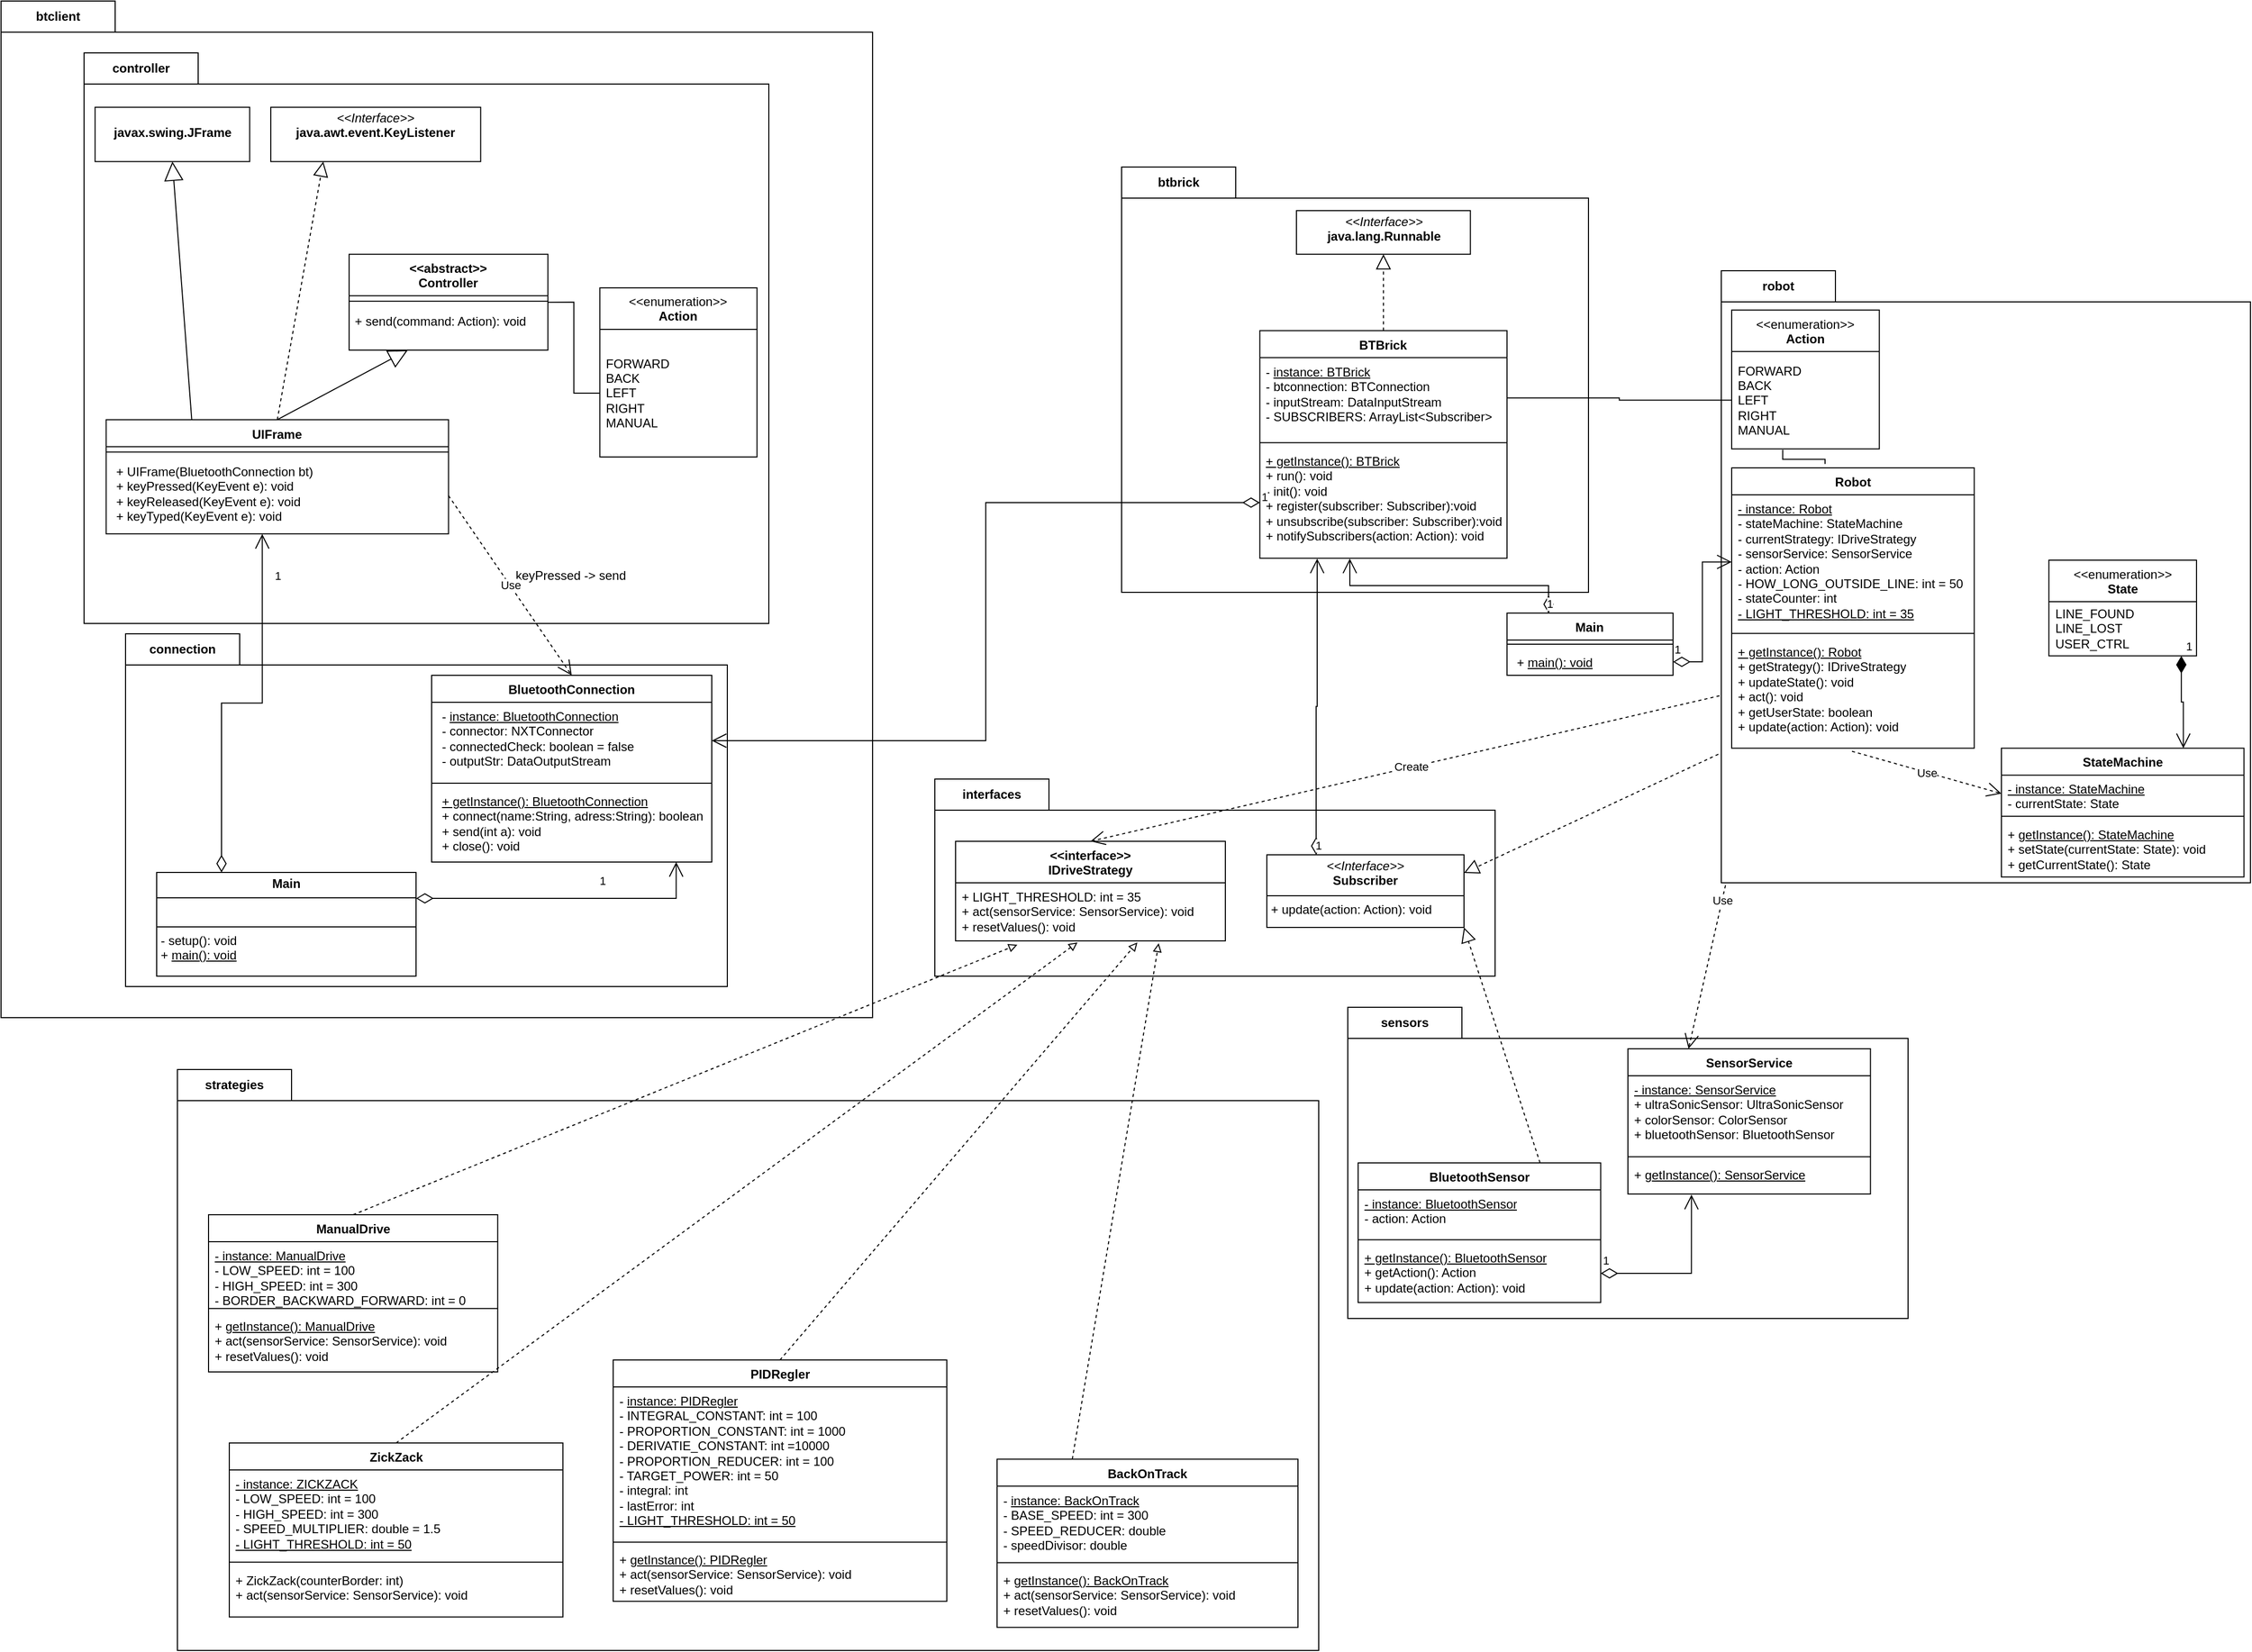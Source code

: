 <mxfile version="24.4.8" type="device">
  <diagram name="Seite-1" id="zfNhT6PyWQpC1gRaRfNo">
    <mxGraphModel dx="7285" dy="8249" grid="1" gridSize="10" guides="1" tooltips="1" connect="1" arrows="1" fold="1" page="1" pageScale="1" pageWidth="2339" pageHeight="3300" math="0" shadow="0">
      <root>
        <mxCell id="0" />
        <mxCell id="1" parent="0" />
        <mxCell id="v4hXew4vU8FmszikPvTH-25" value="btbrick" style="shape=folder;fontStyle=1;tabWidth=110;tabHeight=30;tabPosition=left;html=1;boundedLbl=1;labelInHeader=1;container=1;collapsible=0;whiteSpace=wrap;" parent="1" vertex="1">
          <mxGeometry x="-3528" y="-6390" width="450" height="410" as="geometry" />
        </mxCell>
        <mxCell id="v4hXew4vU8FmszikPvTH-26" value="" style="html=1;strokeColor=none;resizeWidth=1;resizeHeight=1;fillColor=none;part=1;connectable=0;allowArrows=0;deletable=0;whiteSpace=wrap;" parent="v4hXew4vU8FmszikPvTH-25" vertex="1">
          <mxGeometry width="450" height="287" relative="1" as="geometry">
            <mxPoint y="30" as="offset" />
          </mxGeometry>
        </mxCell>
        <mxCell id="h_EhIec51e4aAT2pveXO-1" value="BTBrick" style="swimlane;fontStyle=1;align=center;verticalAlign=top;childLayout=stackLayout;horizontal=1;startSize=26;horizontalStack=0;resizeParent=1;resizeParentMax=0;resizeLast=0;collapsible=1;marginBottom=0;whiteSpace=wrap;html=1;" parent="v4hXew4vU8FmszikPvTH-25" vertex="1">
          <mxGeometry x="133.235" y="157.692" width="238.235" height="219.436" as="geometry" />
        </mxCell>
        <mxCell id="h_EhIec51e4aAT2pveXO-2" value="&lt;div&gt;-&amp;nbsp;&lt;u&gt;instance: BTBrick&lt;/u&gt;&lt;br&gt;&lt;/div&gt;- btconnection: BTConnection&lt;div&gt;- inputStream: DataInputStream&lt;/div&gt;&lt;div&gt;- SUBSCRIBERS: ArrayList&amp;lt;Subscriber&amp;gt;&lt;/div&gt;" style="text;strokeColor=none;fillColor=none;align=left;verticalAlign=top;spacingLeft=4;spacingRight=4;overflow=hidden;rotatable=0;points=[[0,0.5],[1,0.5]];portConstraint=eastwest;whiteSpace=wrap;html=1;" parent="h_EhIec51e4aAT2pveXO-1" vertex="1">
          <mxGeometry y="26" width="238.235" height="77.795" as="geometry" />
        </mxCell>
        <mxCell id="h_EhIec51e4aAT2pveXO-3" value="" style="line;strokeWidth=1;fillColor=none;align=left;verticalAlign=middle;spacingTop=-1;spacingLeft=3;spacingRight=3;rotatable=0;labelPosition=right;points=[];portConstraint=eastwest;strokeColor=inherit;" parent="h_EhIec51e4aAT2pveXO-1" vertex="1">
          <mxGeometry y="103.795" width="238.235" height="8.41" as="geometry" />
        </mxCell>
        <mxCell id="h_EhIec51e4aAT2pveXO-4" value="&lt;u&gt;+ getInstance(): BTBrick&lt;/u&gt;&lt;div&gt;+ run(): void&lt;/div&gt;&lt;div&gt;- init(): void&lt;/div&gt;&lt;div&gt;&lt;div&gt;+ register(subscriber: Subscriber):void&lt;/div&gt;&lt;div&gt;+ unsubscribe(subscriber: Subscriber):void&lt;br&gt;&lt;/div&gt;&lt;div&gt;+ notifySubscribers(action: Action): void&lt;/div&gt;&lt;/div&gt;" style="text;strokeColor=none;fillColor=none;align=left;verticalAlign=top;spacingLeft=4;spacingRight=4;overflow=hidden;rotatable=0;points=[[0,0.5],[1,0.5]];portConstraint=eastwest;whiteSpace=wrap;html=1;" parent="h_EhIec51e4aAT2pveXO-1" vertex="1">
          <mxGeometry y="112.205" width="238.235" height="107.231" as="geometry" />
        </mxCell>
        <mxCell id="yH7RY_whznOaeZ3vlnJT-82" value="&lt;p style=&quot;margin:0px;margin-top:4px;text-align:center;&quot;&gt;&lt;i&gt;&amp;lt;&amp;lt;Interface&amp;gt;&amp;gt;&lt;/i&gt;&lt;br&gt;&lt;b&gt;java.lang.Runnable&lt;/b&gt;&lt;/p&gt;" style="verticalAlign=top;align=left;overflow=fill;html=1;whiteSpace=wrap;" parent="v4hXew4vU8FmszikPvTH-25" vertex="1">
          <mxGeometry x="168.529" y="42.051" width="167.647" height="42.051" as="geometry" />
        </mxCell>
        <mxCell id="yH7RY_whznOaeZ3vlnJT-83" value="" style="endArrow=block;dashed=1;endFill=0;endSize=12;html=1;rounded=0;exitX=0.5;exitY=0;exitDx=0;exitDy=0;entryX=0.5;entryY=1;entryDx=0;entryDy=0;" parent="v4hXew4vU8FmszikPvTH-25" source="h_EhIec51e4aAT2pveXO-1" target="yH7RY_whznOaeZ3vlnJT-82" edge="1">
          <mxGeometry width="160" relative="1" as="geometry">
            <mxPoint x="-247.059" y="522.487" as="sourcePoint" />
            <mxPoint x="-216.176" y="402.641" as="targetPoint" />
          </mxGeometry>
        </mxCell>
        <mxCell id="v4hXew4vU8FmszikPvTH-33" value="strategies" style="shape=folder;fontStyle=1;tabWidth=110;tabHeight=30;tabPosition=left;html=1;boundedLbl=1;labelInHeader=1;container=1;collapsible=0;whiteSpace=wrap;" parent="1" vertex="1">
          <mxGeometry x="-4438" y="-5520" width="1100" height="560" as="geometry" />
        </mxCell>
        <mxCell id="v4hXew4vU8FmszikPvTH-34" value="" style="html=1;strokeColor=none;resizeWidth=1;resizeHeight=1;fillColor=none;part=1;connectable=0;allowArrows=0;deletable=0;whiteSpace=wrap;" parent="v4hXew4vU8FmszikPvTH-33" vertex="1">
          <mxGeometry width="1100.0" height="392.0" relative="1" as="geometry">
            <mxPoint y="30" as="offset" />
          </mxGeometry>
        </mxCell>
        <mxCell id="yH7RY_whznOaeZ3vlnJT-71" value="BackOnTrack" style="swimlane;fontStyle=1;align=center;verticalAlign=top;childLayout=stackLayout;horizontal=1;startSize=26;horizontalStack=0;resizeParent=1;resizeParentMax=0;resizeLast=0;collapsible=1;marginBottom=0;whiteSpace=wrap;html=1;" parent="v4hXew4vU8FmszikPvTH-33" vertex="1">
          <mxGeometry x="790" y="375.6" width="290" height="162.207" as="geometry" />
        </mxCell>
        <mxCell id="yH7RY_whznOaeZ3vlnJT-72" value="&lt;div&gt;- &lt;u&gt;instance: BackOnTrack&lt;/u&gt;&lt;/div&gt;&lt;div&gt;- BASE_SPEED: int = 300&lt;/div&gt;&lt;div&gt;- SPEED_REDUCER: double&lt;/div&gt;&lt;div&gt;- speedDivisor: double&lt;/div&gt;" style="text;strokeColor=none;fillColor=none;align=left;verticalAlign=top;spacingLeft=4;spacingRight=4;overflow=hidden;rotatable=0;points=[[0,0.5],[1,0.5]];portConstraint=eastwest;whiteSpace=wrap;html=1;" parent="yH7RY_whznOaeZ3vlnJT-71" vertex="1">
          <mxGeometry y="26" width="290" height="69.995" as="geometry" />
        </mxCell>
        <mxCell id="yH7RY_whznOaeZ3vlnJT-73" value="" style="line;strokeWidth=1;fillColor=none;align=left;verticalAlign=middle;spacingTop=-1;spacingLeft=3;spacingRight=3;rotatable=0;labelPosition=right;points=[];portConstraint=eastwest;strokeColor=inherit;" parent="yH7RY_whznOaeZ3vlnJT-71" vertex="1">
          <mxGeometry y="95.995" width="290" height="7.567" as="geometry" />
        </mxCell>
        <mxCell id="yH7RY_whznOaeZ3vlnJT-74" value="&lt;div&gt;+&amp;nbsp;&lt;u&gt;getInstance(): BackOnTrack&lt;/u&gt;&lt;br&gt;&lt;/div&gt;+ act(sensorService: SensorService): void&lt;div&gt;+ resetValues(): void&lt;/div&gt;" style="text;strokeColor=none;fillColor=none;align=left;verticalAlign=top;spacingLeft=4;spacingRight=4;overflow=hidden;rotatable=0;points=[[0,0.5],[1,0.5]];portConstraint=eastwest;whiteSpace=wrap;html=1;" parent="yH7RY_whznOaeZ3vlnJT-71" vertex="1">
          <mxGeometry y="103.562" width="290" height="58.645" as="geometry" />
        </mxCell>
        <mxCell id="yH7RY_whznOaeZ3vlnJT-13" value="PIDRegler" style="swimlane;fontStyle=1;align=center;verticalAlign=top;childLayout=stackLayout;horizontal=1;startSize=26;horizontalStack=0;resizeParent=1;resizeParentMax=0;resizeLast=0;collapsible=1;marginBottom=0;whiteSpace=wrap;html=1;" parent="v4hXew4vU8FmszikPvTH-33" vertex="1">
          <mxGeometry x="419.997" y="279.996" width="321.556" height="232.572" as="geometry" />
        </mxCell>
        <mxCell id="yH7RY_whznOaeZ3vlnJT-14" value="- &lt;u&gt;instance: PIDRegler&lt;/u&gt;&lt;div&gt;- INTEGRAL_CONSTANT: int = 100&lt;/div&gt;&lt;div&gt;- PROPORTION_CONSTANT: int = 1000&lt;/div&gt;&lt;div&gt;- DERIVATIE_CONSTANT: int =10000&lt;/div&gt;&lt;div&gt;- PROPORTION_REDUCER: int = 100&lt;/div&gt;&lt;div&gt;- TARGET_POWER: int = 50&lt;/div&gt;&lt;div&gt;- integral: int&lt;/div&gt;&lt;div&gt;- lastError: int&lt;/div&gt;&lt;div&gt;&lt;u&gt;- LIGHT_THRESHOLD: int = 50&lt;/u&gt;&lt;/div&gt;" style="text;strokeColor=none;fillColor=none;align=left;verticalAlign=top;spacingLeft=4;spacingRight=4;overflow=hidden;rotatable=0;points=[[0,0.5],[1,0.5]];portConstraint=eastwest;whiteSpace=wrap;html=1;" parent="yH7RY_whznOaeZ3vlnJT-13" vertex="1">
          <mxGeometry y="26" width="321.556" height="145.814" as="geometry" />
        </mxCell>
        <mxCell id="yH7RY_whznOaeZ3vlnJT-15" value="" style="line;strokeWidth=1;fillColor=none;align=left;verticalAlign=middle;spacingTop=-1;spacingLeft=3;spacingRight=3;rotatable=0;labelPosition=right;points=[];portConstraint=eastwest;strokeColor=inherit;" parent="yH7RY_whznOaeZ3vlnJT-13" vertex="1">
          <mxGeometry y="171.814" width="321.556" height="7.567" as="geometry" />
        </mxCell>
        <mxCell id="yH7RY_whznOaeZ3vlnJT-16" value="&lt;div&gt;+ &lt;u&gt;getInstance(): PIDRegler&lt;/u&gt;&lt;/div&gt;&lt;div&gt;+ act(sensorService: SensorService): void&lt;/div&gt;&lt;div&gt;+ resetValues(): void&lt;/div&gt;" style="text;strokeColor=none;fillColor=none;align=left;verticalAlign=top;spacingLeft=4;spacingRight=4;overflow=hidden;rotatable=0;points=[[0,0.5],[1,0.5]];portConstraint=eastwest;whiteSpace=wrap;html=1;" parent="yH7RY_whznOaeZ3vlnJT-13" vertex="1">
          <mxGeometry y="179.381" width="321.556" height="53.192" as="geometry" />
        </mxCell>
        <mxCell id="yH7RY_whznOaeZ3vlnJT-24" value="ZickZack" style="swimlane;fontStyle=1;align=center;verticalAlign=top;childLayout=stackLayout;horizontal=1;startSize=26;horizontalStack=0;resizeParent=1;resizeParentMax=0;resizeLast=0;collapsible=1;marginBottom=0;whiteSpace=wrap;html=1;" parent="v4hXew4vU8FmszikPvTH-33" vertex="1">
          <mxGeometry x="50.001" y="359.996" width="321.556" height="167.811" as="geometry" />
        </mxCell>
        <mxCell id="yH7RY_whznOaeZ3vlnJT-25" value="&lt;div&gt;&lt;u&gt;- instance: ZICKZACK&lt;/u&gt;&lt;/div&gt;&lt;div&gt;- LOW_SPEED: int = 100&lt;/div&gt;&lt;div&gt;- HIGH_SPEED: int = 300&lt;/div&gt;&lt;div&gt;- SPEED_MULTIPLIER: double = 1.5&lt;/div&gt;&lt;div&gt;&lt;u&gt;- LIGHT_THRESHOLD: int = 50&lt;/u&gt;&lt;/div&gt;" style="text;strokeColor=none;fillColor=none;align=left;verticalAlign=top;spacingLeft=4;spacingRight=4;overflow=hidden;rotatable=0;points=[[0,0.5],[1,0.5]];portConstraint=eastwest;whiteSpace=wrap;html=1;" parent="yH7RY_whznOaeZ3vlnJT-24" vertex="1">
          <mxGeometry y="26" width="321.556" height="85.058" as="geometry" />
        </mxCell>
        <mxCell id="yH7RY_whznOaeZ3vlnJT-26" value="" style="line;strokeWidth=1;fillColor=none;align=left;verticalAlign=middle;spacingTop=-1;spacingLeft=3;spacingRight=3;rotatable=0;labelPosition=right;points=[];portConstraint=eastwest;strokeColor=inherit;" parent="yH7RY_whznOaeZ3vlnJT-24" vertex="1">
          <mxGeometry y="111.058" width="321.556" height="7.567" as="geometry" />
        </mxCell>
        <mxCell id="yH7RY_whznOaeZ3vlnJT-27" value="+ ZickZack(counterBorder: int)&lt;div&gt;+ act(sensorService: SensorService): void&lt;/div&gt;" style="text;strokeColor=none;fillColor=none;align=left;verticalAlign=top;spacingLeft=4;spacingRight=4;overflow=hidden;rotatable=0;points=[[0,0.5],[1,0.5]];portConstraint=eastwest;whiteSpace=wrap;html=1;" parent="yH7RY_whznOaeZ3vlnJT-24" vertex="1">
          <mxGeometry y="118.625" width="321.556" height="49.186" as="geometry" />
        </mxCell>
        <mxCell id="v4hXew4vU8FmszikPvTH-2" value="ManualDrive" style="swimlane;fontStyle=1;align=center;verticalAlign=top;childLayout=stackLayout;horizontal=1;startSize=26;horizontalStack=0;resizeParent=1;resizeParentMax=0;resizeLast=0;collapsible=1;marginBottom=0;whiteSpace=wrap;html=1;" parent="v4hXew4vU8FmszikPvTH-33" vertex="1">
          <mxGeometry x="30.001" y="139.998" width="278.688" height="151.558" as="geometry" />
        </mxCell>
        <mxCell id="v4hXew4vU8FmszikPvTH-3" value="&lt;div&gt;&lt;u&gt;- instance: ManualDrive&lt;/u&gt;&lt;/div&gt;- LOW_SPEED: int = 100&lt;div&gt;- HIGH_SPEED: int = 300&lt;/div&gt;&lt;div&gt;- BORDER_BACKWARD_FORWARD: int = 0&lt;/div&gt;&lt;div&gt;&lt;br&gt;&lt;/div&gt;" style="text;strokeColor=none;fillColor=none;align=left;verticalAlign=top;spacingLeft=4;spacingRight=4;overflow=hidden;rotatable=0;points=[[0,0.5],[1,0.5]];portConstraint=eastwest;whiteSpace=wrap;html=1;" parent="v4hXew4vU8FmszikPvTH-2" vertex="1">
          <mxGeometry y="26" width="278.688" height="60.536" as="geometry" />
        </mxCell>
        <mxCell id="v4hXew4vU8FmszikPvTH-4" value="" style="line;strokeWidth=1;fillColor=none;align=left;verticalAlign=middle;spacingTop=-1;spacingLeft=3;spacingRight=3;rotatable=0;labelPosition=right;points=[];portConstraint=eastwest;strokeColor=inherit;" parent="v4hXew4vU8FmszikPvTH-2" vertex="1">
          <mxGeometry y="86.536" width="278.688" height="7.567" as="geometry" />
        </mxCell>
        <mxCell id="v4hXew4vU8FmszikPvTH-5" value="&lt;div&gt;+&amp;nbsp;&lt;u&gt;getInstance(): ManualDrive&lt;/u&gt;&lt;br&gt;&lt;/div&gt;+ act(sensorService: SensorService): void&lt;div&gt;+ resetValues(): void&lt;/div&gt;" style="text;strokeColor=none;fillColor=none;align=left;verticalAlign=top;spacingLeft=4;spacingRight=4;overflow=hidden;rotatable=0;points=[[0,0.5],[1,0.5]];portConstraint=eastwest;whiteSpace=wrap;html=1;" parent="v4hXew4vU8FmszikPvTH-2" vertex="1">
          <mxGeometry y="94.104" width="278.688" height="57.455" as="geometry" />
        </mxCell>
        <mxCell id="HtJSYdVVicApo1lyUASZ-1" value="Main" style="swimlane;fontStyle=1;align=center;verticalAlign=top;childLayout=stackLayout;horizontal=1;startSize=26;horizontalStack=0;resizeParent=1;resizeParentMax=0;resizeLast=0;collapsible=1;marginBottom=0;whiteSpace=wrap;html=1;" parent="1" vertex="1">
          <mxGeometry x="-3156.53" y="-5960" width="160" height="60" as="geometry" />
        </mxCell>
        <mxCell id="HtJSYdVVicApo1lyUASZ-2" value="" style="line;strokeWidth=1;fillColor=none;align=left;verticalAlign=middle;spacingTop=-1;spacingLeft=3;spacingRight=3;rotatable=0;labelPosition=right;points=[];portConstraint=eastwest;strokeColor=inherit;" parent="HtJSYdVVicApo1lyUASZ-1" vertex="1">
          <mxGeometry y="26" width="160" height="8" as="geometry" />
        </mxCell>
        <mxCell id="HtJSYdVVicApo1lyUASZ-3" value="&lt;p style=&quot;margin: 0px 0px 0px 4px;&quot;&gt;&lt;span style=&quot;background-color: initial;&quot;&gt;+&amp;nbsp;&lt;/span&gt;&lt;u style=&quot;background-color: initial;&quot;&gt;main(): void&lt;/u&gt;&lt;br&gt;&lt;/p&gt;" style="text;strokeColor=none;fillColor=none;align=left;verticalAlign=top;spacingLeft=4;spacingRight=4;overflow=hidden;rotatable=0;points=[[0,0.5],[1,0.5]];portConstraint=eastwest;whiteSpace=wrap;html=1;" parent="HtJSYdVVicApo1lyUASZ-1" vertex="1">
          <mxGeometry y="34" width="160" height="26" as="geometry" />
        </mxCell>
        <mxCell id="HtJSYdVVicApo1lyUASZ-5" value="1" style="endArrow=open;html=1;endSize=12;startArrow=diamondThin;startSize=14;startFill=0;edgeStyle=orthogonalEdgeStyle;align=left;verticalAlign=bottom;rounded=0;exitX=0.25;exitY=0;exitDx=0;exitDy=0;entryX=0.364;entryY=1.003;entryDx=0;entryDy=0;entryPerimeter=0;" parent="1" source="HtJSYdVVicApo1lyUASZ-1" target="h_EhIec51e4aAT2pveXO-4" edge="1">
          <mxGeometry x="-1" y="3" relative="1" as="geometry">
            <mxPoint x="-3408" y="-5810" as="sourcePoint" />
            <mxPoint x="-3248" y="-5810" as="targetPoint" />
          </mxGeometry>
        </mxCell>
        <mxCell id="rf0np78Q1EKLzLGCfSwe-4" value="sensors" style="shape=folder;fontStyle=1;tabWidth=110;tabHeight=30;tabPosition=left;html=1;boundedLbl=1;labelInHeader=1;container=1;collapsible=0;whiteSpace=wrap;" parent="1" vertex="1">
          <mxGeometry x="-3310" y="-5580" width="540" height="300" as="geometry" />
        </mxCell>
        <mxCell id="rf0np78Q1EKLzLGCfSwe-5" value="" style="html=1;strokeColor=none;resizeWidth=1;resizeHeight=1;fillColor=none;part=1;connectable=0;allowArrows=0;deletable=0;whiteSpace=wrap;" parent="rf0np78Q1EKLzLGCfSwe-4" vertex="1">
          <mxGeometry width="540" height="208.376" relative="1" as="geometry">
            <mxPoint y="30" as="offset" />
          </mxGeometry>
        </mxCell>
        <mxCell id="rf0np78Q1EKLzLGCfSwe-6" value="BluetoothSensor" style="swimlane;fontStyle=1;align=center;verticalAlign=top;childLayout=stackLayout;horizontal=1;startSize=26;horizontalStack=0;resizeParent=1;resizeParentMax=0;resizeLast=0;collapsible=1;marginBottom=0;whiteSpace=wrap;html=1;" parent="rf0np78Q1EKLzLGCfSwe-4" vertex="1">
          <mxGeometry x="9.997" y="149.998" width="233.77" height="134.571" as="geometry" />
        </mxCell>
        <mxCell id="rf0np78Q1EKLzLGCfSwe-7" value="&lt;div&gt;&lt;u&gt;- instance: BluetoothSensor&lt;/u&gt;&lt;/div&gt;- action: Action" style="text;strokeColor=none;fillColor=none;align=left;verticalAlign=top;spacingLeft=4;spacingRight=4;overflow=hidden;rotatable=0;points=[[0,0.5],[1,0.5]];portConstraint=eastwest;whiteSpace=wrap;html=1;" parent="rf0np78Q1EKLzLGCfSwe-6" vertex="1">
          <mxGeometry y="26" width="233.77" height="44" as="geometry" />
        </mxCell>
        <mxCell id="rf0np78Q1EKLzLGCfSwe-8" value="" style="line;strokeWidth=1;fillColor=none;align=left;verticalAlign=middle;spacingTop=-1;spacingLeft=3;spacingRight=3;rotatable=0;labelPosition=right;points=[];portConstraint=eastwest;strokeColor=inherit;" parent="rf0np78Q1EKLzLGCfSwe-6" vertex="1">
          <mxGeometry y="70" width="233.77" height="8.351" as="geometry" />
        </mxCell>
        <mxCell id="rf0np78Q1EKLzLGCfSwe-9" value="&lt;div&gt;&lt;u&gt;+ getInstance(): BluetoothSensor&lt;/u&gt;&lt;/div&gt;&lt;div&gt;+ getAction(): Action&lt;/div&gt;&lt;div&gt;+ update(action: Action): void&lt;/div&gt;" style="text;strokeColor=none;fillColor=none;align=left;verticalAlign=top;spacingLeft=4;spacingRight=4;overflow=hidden;rotatable=0;points=[[0,0.5],[1,0.5]];portConstraint=eastwest;whiteSpace=wrap;html=1;" parent="rf0np78Q1EKLzLGCfSwe-6" vertex="1">
          <mxGeometry y="78.351" width="233.77" height="56.22" as="geometry" />
        </mxCell>
        <mxCell id="rf0np78Q1EKLzLGCfSwe-10" value="SensorService" style="swimlane;fontStyle=1;align=center;verticalAlign=top;childLayout=stackLayout;horizontal=1;startSize=26;horizontalStack=0;resizeParent=1;resizeParentMax=0;resizeLast=0;collapsible=1;marginBottom=0;whiteSpace=wrap;html=1;" parent="rf0np78Q1EKLzLGCfSwe-4" vertex="1">
          <mxGeometry x="269.997" y="40.002" width="233.77" height="140.001" as="geometry" />
        </mxCell>
        <mxCell id="rf0np78Q1EKLzLGCfSwe-11" value="&lt;div&gt;&lt;u&gt;- instance: SensorService&lt;/u&gt;&lt;/div&gt;&lt;div&gt;+ ultraSonicSensor: UltraSonicSensor&lt;/div&gt;&lt;div&gt;+ colorSensor: ColorSensor&lt;/div&gt;&lt;div&gt;+ bluetoothSensor: BluetoothSensor&lt;/div&gt;&lt;div&gt;&lt;u&gt;&lt;br&gt;&lt;/u&gt;&lt;/div&gt;" style="text;strokeColor=none;fillColor=none;align=left;verticalAlign=top;spacingLeft=4;spacingRight=4;overflow=hidden;rotatable=0;points=[[0,0.5],[1,0.5]];portConstraint=eastwest;whiteSpace=wrap;html=1;" parent="rf0np78Q1EKLzLGCfSwe-10" vertex="1">
          <mxGeometry y="26" width="233.77" height="74" as="geometry" />
        </mxCell>
        <mxCell id="rf0np78Q1EKLzLGCfSwe-12" value="" style="line;strokeWidth=1;fillColor=none;align=left;verticalAlign=middle;spacingTop=-1;spacingLeft=3;spacingRight=3;rotatable=0;labelPosition=right;points=[];portConstraint=eastwest;strokeColor=inherit;" parent="rf0np78Q1EKLzLGCfSwe-10" vertex="1">
          <mxGeometry y="100" width="233.77" height="8.351" as="geometry" />
        </mxCell>
        <mxCell id="rf0np78Q1EKLzLGCfSwe-13" value="&lt;div&gt;&lt;span style=&quot;background-color: initial;&quot;&gt;+&lt;/span&gt;&lt;span style=&quot;background-color: initial;&quot;&gt;&amp;nbsp;&lt;/span&gt;&lt;u style=&quot;background-color: initial;&quot;&gt;getInstance(): SensorService&lt;/u&gt;&lt;/div&gt;" style="text;strokeColor=none;fillColor=none;align=left;verticalAlign=top;spacingLeft=4;spacingRight=4;overflow=hidden;rotatable=0;points=[[0,0.5],[1,0.5]];portConstraint=eastwest;whiteSpace=wrap;html=1;" parent="rf0np78Q1EKLzLGCfSwe-10" vertex="1">
          <mxGeometry y="108.351" width="233.77" height="31.65" as="geometry" />
        </mxCell>
        <mxCell id="QOGWzWbTAe3SXnK8ezz2-151" value="1" style="endArrow=open;html=1;endSize=12;startArrow=diamondThin;startSize=14;startFill=0;edgeStyle=orthogonalEdgeStyle;align=left;verticalAlign=bottom;rounded=0;exitX=1;exitY=0.5;exitDx=0;exitDy=0;entryX=0.262;entryY=1.021;entryDx=0;entryDy=0;entryPerimeter=0;" edge="1" parent="rf0np78Q1EKLzLGCfSwe-4" source="rf0np78Q1EKLzLGCfSwe-9" target="rf0np78Q1EKLzLGCfSwe-13">
          <mxGeometry x="-1" y="3" relative="1" as="geometry">
            <mxPoint x="190" y="-180" as="sourcePoint" />
            <mxPoint x="350" y="-180" as="targetPoint" />
          </mxGeometry>
        </mxCell>
        <mxCell id="QOGWzWbTAe3SXnK8ezz2-68" value="btclient" style="shape=folder;fontStyle=1;tabWidth=110;tabHeight=30;tabPosition=left;html=1;boundedLbl=1;labelInHeader=1;container=1;collapsible=0;whiteSpace=wrap;" vertex="1" parent="1">
          <mxGeometry x="-4608" y="-6550" width="840" height="980" as="geometry" />
        </mxCell>
        <mxCell id="QOGWzWbTAe3SXnK8ezz2-69" value="" style="html=1;strokeColor=none;resizeWidth=1;resizeHeight=1;fillColor=none;part=1;connectable=0;allowArrows=0;deletable=0;whiteSpace=wrap;" vertex="1" parent="QOGWzWbTAe3SXnK8ezz2-68">
          <mxGeometry width="840.0" height="686.0" relative="1" as="geometry">
            <mxPoint y="30" as="offset" />
          </mxGeometry>
        </mxCell>
        <mxCell id="QOGWzWbTAe3SXnK8ezz2-1" value="connection" style="shape=folder;fontStyle=1;tabWidth=110;tabHeight=30;tabPosition=left;html=1;boundedLbl=1;labelInHeader=1;container=1;collapsible=0;whiteSpace=wrap;" vertex="1" parent="QOGWzWbTAe3SXnK8ezz2-68">
          <mxGeometry x="120" y="610" width="580" height="340" as="geometry" />
        </mxCell>
        <mxCell id="QOGWzWbTAe3SXnK8ezz2-2" value="" style="html=1;strokeColor=none;resizeWidth=1;resizeHeight=1;fillColor=none;part=1;connectable=0;allowArrows=0;deletable=0;whiteSpace=wrap;" vertex="1" parent="QOGWzWbTAe3SXnK8ezz2-1">
          <mxGeometry width="580" height="238" relative="1" as="geometry">
            <mxPoint y="30" as="offset" />
          </mxGeometry>
        </mxCell>
        <mxCell id="QOGWzWbTAe3SXnK8ezz2-3" value="BluetoothConnection" style="swimlane;fontStyle=1;align=center;verticalAlign=top;childLayout=stackLayout;horizontal=1;startSize=26;horizontalStack=0;resizeParent=1;resizeParentMax=0;resizeLast=0;collapsible=1;marginBottom=0;whiteSpace=wrap;html=1;" vertex="1" parent="QOGWzWbTAe3SXnK8ezz2-1">
          <mxGeometry x="295" y="40" width="270" height="180" as="geometry" />
        </mxCell>
        <mxCell id="QOGWzWbTAe3SXnK8ezz2-4" value="&lt;p style=&quot;margin: 0px 0px 0px 4px;&quot;&gt;- &lt;u&gt;instance: BluetoothConnection&lt;/u&gt;&lt;/p&gt;&lt;p style=&quot;margin: 0px 0px 0px 4px;&quot;&gt;- connector: NXTConnector&lt;br&gt;- connectedCheck: boolean = false&lt;/p&gt;&lt;p style=&quot;margin: 0px 0px 0px 4px;&quot;&gt;- outputStr: DataOutputStream&lt;/p&gt;" style="text;strokeColor=none;fillColor=none;align=left;verticalAlign=top;spacingLeft=4;spacingRight=4;overflow=hidden;rotatable=0;points=[[0,0.5],[1,0.5]];portConstraint=eastwest;whiteSpace=wrap;html=1;" vertex="1" parent="QOGWzWbTAe3SXnK8ezz2-3">
          <mxGeometry y="26" width="270" height="74" as="geometry" />
        </mxCell>
        <mxCell id="QOGWzWbTAe3SXnK8ezz2-5" value="" style="line;strokeWidth=1;fillColor=none;align=left;verticalAlign=middle;spacingTop=-1;spacingLeft=3;spacingRight=3;rotatable=0;labelPosition=right;points=[];portConstraint=eastwest;strokeColor=inherit;" vertex="1" parent="QOGWzWbTAe3SXnK8ezz2-3">
          <mxGeometry y="100" width="270" height="8" as="geometry" />
        </mxCell>
        <mxCell id="QOGWzWbTAe3SXnK8ezz2-6" value="&lt;p style=&quot;margin: 0px 0px 0px 4px;&quot;&gt;&lt;u&gt;+ getInstance(): BluetoothConnection&lt;/u&gt;&lt;/p&gt;&lt;p style=&quot;margin: 0px 0px 0px 4px;&quot;&gt;+ connect(&lt;span style=&quot;background-color: initial;&quot;&gt;name:String,&amp;nbsp;&lt;/span&gt;&lt;span style=&quot;background-color: initial;&quot;&gt;adress:String&lt;/span&gt;&lt;span style=&quot;background-color: initial;&quot;&gt;): boolean&lt;/span&gt;&lt;/p&gt;&lt;p style=&quot;margin: 0px 0px 0px 4px;&quot;&gt;+ send(int a): void&lt;/p&gt;&lt;p style=&quot;margin: 0px 0px 0px 4px;&quot;&gt;+ close(): void&lt;/p&gt;" style="text;strokeColor=none;fillColor=none;align=left;verticalAlign=top;spacingLeft=4;spacingRight=4;overflow=hidden;rotatable=0;points=[[0,0.5],[1,0.5]];portConstraint=eastwest;whiteSpace=wrap;html=1;" vertex="1" parent="QOGWzWbTAe3SXnK8ezz2-3">
          <mxGeometry y="108" width="270" height="72" as="geometry" />
        </mxCell>
        <mxCell id="QOGWzWbTAe3SXnK8ezz2-7" value="&lt;p style=&quot;margin:0px;margin-top:4px;text-align:center;&quot;&gt;&lt;b&gt;Main&lt;/b&gt;&lt;/p&gt;&lt;hr size=&quot;1&quot; style=&quot;border-style:solid;&quot;&gt;&lt;p style=&quot;margin:0px;margin-left:4px;&quot;&gt;&lt;br&gt;&lt;/p&gt;&lt;hr size=&quot;1&quot; style=&quot;border-style:solid;&quot;&gt;&lt;p style=&quot;margin:0px;margin-left:4px;&quot;&gt;- setup(): void&lt;/p&gt;&lt;p style=&quot;margin:0px;margin-left:4px;&quot;&gt;+&amp;nbsp;&lt;u&gt;main(): void&lt;/u&gt;&lt;/p&gt;" style="verticalAlign=top;align=left;overflow=fill;html=1;whiteSpace=wrap;" vertex="1" parent="QOGWzWbTAe3SXnK8ezz2-1">
          <mxGeometry x="30" y="230" width="250" height="100" as="geometry" />
        </mxCell>
        <mxCell id="QOGWzWbTAe3SXnK8ezz2-8" value="1" style="endArrow=open;html=1;endSize=12;startArrow=diamondThin;startSize=14;startFill=0;edgeStyle=orthogonalEdgeStyle;align=left;verticalAlign=bottom;rounded=0;exitX=1;exitY=0.25;exitDx=0;exitDy=0;entryX=0.873;entryY=1;entryDx=0;entryDy=0;entryPerimeter=0;" edge="1" parent="QOGWzWbTAe3SXnK8ezz2-1" source="QOGWzWbTAe3SXnK8ezz2-7" target="QOGWzWbTAe3SXnK8ezz2-6">
          <mxGeometry x="0.222" y="8" relative="1" as="geometry">
            <mxPoint x="320" y="268" as="sourcePoint" />
            <mxPoint x="395" y="200" as="targetPoint" />
            <mxPoint as="offset" />
          </mxGeometry>
        </mxCell>
        <mxCell id="QOGWzWbTAe3SXnK8ezz2-9" value="controller" style="shape=folder;fontStyle=1;tabWidth=110;tabHeight=30;tabPosition=left;html=1;boundedLbl=1;labelInHeader=1;container=1;collapsible=0;whiteSpace=wrap;" vertex="1" parent="QOGWzWbTAe3SXnK8ezz2-68">
          <mxGeometry x="80" y="50" width="660" height="550" as="geometry" />
        </mxCell>
        <mxCell id="QOGWzWbTAe3SXnK8ezz2-10" value="" style="html=1;strokeColor=none;resizeWidth=1;resizeHeight=1;fillColor=none;part=1;connectable=0;allowArrows=0;deletable=0;whiteSpace=wrap;" vertex="1" parent="QOGWzWbTAe3SXnK8ezz2-9">
          <mxGeometry width="660" height="385" relative="1" as="geometry">
            <mxPoint y="30" as="offset" />
          </mxGeometry>
        </mxCell>
        <mxCell id="QOGWzWbTAe3SXnK8ezz2-11" value="UIFrame" style="swimlane;fontStyle=1;align=center;verticalAlign=top;childLayout=stackLayout;horizontal=1;startSize=26;horizontalStack=0;resizeParent=1;resizeParentMax=0;resizeLast=0;collapsible=1;marginBottom=0;whiteSpace=wrap;html=1;" vertex="1" parent="QOGWzWbTAe3SXnK8ezz2-9">
          <mxGeometry x="21.29" y="353.571" width="330" height="109.996" as="geometry" />
        </mxCell>
        <mxCell id="QOGWzWbTAe3SXnK8ezz2-13" value="" style="line;strokeWidth=1;fillColor=none;align=left;verticalAlign=middle;spacingTop=-1;spacingLeft=3;spacingRight=3;rotatable=0;labelPosition=right;points=[];portConstraint=eastwest;strokeColor=inherit;" vertex="1" parent="QOGWzWbTAe3SXnK8ezz2-11">
          <mxGeometry y="26" width="330" height="10.476" as="geometry" />
        </mxCell>
        <mxCell id="QOGWzWbTAe3SXnK8ezz2-14" value="&lt;p style=&quot;margin: 0px 0px 0px 4px;&quot;&gt;+ UIFrame(BluetoothConnection bt)&lt;/p&gt;&lt;p style=&quot;margin: 0px 0px 0px 4px;&quot;&gt;+ keyPressed(KeyEvent e): void&lt;/p&gt;&lt;p style=&quot;margin: 0px 0px 0px 4px;&quot;&gt;&lt;span style=&quot;background-color: initial;&quot;&gt;+&amp;nbsp;&lt;/span&gt;&lt;span style=&quot;background-color: initial;&quot;&gt;keyReleased(KeyEvent e): void&lt;/span&gt;&lt;/p&gt;&lt;p style=&quot;margin: 0px 0px 0px 4px;&quot;&gt;&lt;span style=&quot;background-color: initial;&quot;&gt;+&amp;nbsp;&lt;/span&gt;&lt;span style=&quot;background-color: initial;&quot;&gt;keyTyped(KeyEvent e): void&lt;/span&gt;&lt;/p&gt;" style="text;strokeColor=none;fillColor=none;align=left;verticalAlign=top;spacingLeft=4;spacingRight=4;overflow=hidden;rotatable=0;points=[[0,0.5],[1,0.5]];portConstraint=eastwest;whiteSpace=wrap;html=1;" vertex="1" parent="QOGWzWbTAe3SXnK8ezz2-11">
          <mxGeometry y="36.476" width="330" height="73.52" as="geometry" />
        </mxCell>
        <mxCell id="QOGWzWbTAe3SXnK8ezz2-15" value="&lt;div&gt;&amp;lt;&amp;lt;abstract&amp;gt;&amp;gt;&lt;/div&gt;Controller" style="swimlane;fontStyle=1;align=center;verticalAlign=top;childLayout=stackLayout;horizontal=1;startSize=40;horizontalStack=0;resizeParent=1;resizeParentMax=0;resizeLast=0;collapsible=1;marginBottom=0;whiteSpace=wrap;html=1;" vertex="1" parent="QOGWzWbTAe3SXnK8ezz2-9">
          <mxGeometry x="255.484" y="194.122" width="191.613" height="92.381" as="geometry" />
        </mxCell>
        <mxCell id="QOGWzWbTAe3SXnK8ezz2-17" value="" style="line;strokeWidth=1;fillColor=none;align=left;verticalAlign=middle;spacingTop=-1;spacingLeft=3;spacingRight=3;rotatable=0;labelPosition=right;points=[];portConstraint=eastwest;strokeColor=inherit;" vertex="1" parent="QOGWzWbTAe3SXnK8ezz2-15">
          <mxGeometry y="40" width="191.613" height="10.476" as="geometry" />
        </mxCell>
        <mxCell id="QOGWzWbTAe3SXnK8ezz2-18" value="+ send(command: Action): void" style="text;strokeColor=none;fillColor=none;align=left;verticalAlign=top;spacingLeft=4;spacingRight=4;overflow=hidden;rotatable=0;points=[[0,0.5],[1,0.5]];portConstraint=eastwest;whiteSpace=wrap;html=1;" vertex="1" parent="QOGWzWbTAe3SXnK8ezz2-15">
          <mxGeometry y="50.476" width="191.613" height="41.905" as="geometry" />
        </mxCell>
        <mxCell id="QOGWzWbTAe3SXnK8ezz2-20" value="&amp;lt;&amp;lt;enumeration&amp;gt;&amp;gt;&lt;br&gt;&lt;b&gt;Action&lt;/b&gt;" style="swimlane;fontStyle=0;align=center;verticalAlign=top;childLayout=stackLayout;horizontal=1;startSize=40;horizontalStack=0;resizeParent=1;resizeParentMax=0;resizeLast=0;collapsible=0;marginBottom=0;html=1;whiteSpace=wrap;" vertex="1" parent="QOGWzWbTAe3SXnK8ezz2-9">
          <mxGeometry x="497.146" y="226.467" width="151.475" height="163.021" as="geometry" />
        </mxCell>
        <mxCell id="QOGWzWbTAe3SXnK8ezz2-21" value="&lt;div&gt;FORWARD&lt;/div&gt;&lt;div&gt;BACK&lt;/div&gt;&lt;div&gt;LEFT&lt;/div&gt;&lt;div&gt;RIGHT&lt;/div&gt;&lt;div&gt;MANUAL&lt;/div&gt;" style="text;html=1;strokeColor=none;fillColor=none;align=left;verticalAlign=middle;spacingLeft=4;spacingRight=4;overflow=hidden;rotatable=0;points=[[0,0.5],[1,0.5]];portConstraint=eastwest;whiteSpace=wrap;" vertex="1" parent="QOGWzWbTAe3SXnK8ezz2-20">
          <mxGeometry y="40" width="151.475" height="123.021" as="geometry" />
        </mxCell>
        <mxCell id="QOGWzWbTAe3SXnK8ezz2-33" value="" style="endArrow=block;endSize=16;endFill=0;html=1;rounded=0;exitX=0.5;exitY=0;exitDx=0;exitDy=0;" edge="1" parent="QOGWzWbTAe3SXnK8ezz2-9" source="QOGWzWbTAe3SXnK8ezz2-11" target="QOGWzWbTAe3SXnK8ezz2-18">
          <mxGeometry width="160" relative="1" as="geometry">
            <mxPoint x="231" y="391.548" as="sourcePoint" />
            <mxPoint x="170.323" y="235.714" as="targetPoint" />
          </mxGeometry>
        </mxCell>
        <mxCell id="QOGWzWbTAe3SXnK8ezz2-34" value="" style="endArrow=none;html=1;edgeStyle=orthogonalEdgeStyle;rounded=0;exitX=1;exitY=0.5;exitDx=0;exitDy=0;entryX=0;entryY=0.5;entryDx=0;entryDy=0;" edge="1" parent="QOGWzWbTAe3SXnK8ezz2-9" source="QOGWzWbTAe3SXnK8ezz2-15" target="QOGWzWbTAe3SXnK8ezz2-21">
          <mxGeometry relative="1" as="geometry">
            <mxPoint x="883.548" y="759.524" as="sourcePoint" />
            <mxPoint x="436.452" y="144.048" as="targetPoint" />
          </mxGeometry>
        </mxCell>
        <mxCell id="QOGWzWbTAe3SXnK8ezz2-59" value="&lt;p style=&quot;margin:0px;margin-top:4px;text-align:center;&quot;&gt;&lt;br&gt;&lt;b&gt;javax.swing.JFrame&lt;/b&gt;&lt;/p&gt;" style="verticalAlign=top;align=left;overflow=fill;html=1;whiteSpace=wrap;" vertex="1" parent="QOGWzWbTAe3SXnK8ezz2-9">
          <mxGeometry x="10.645" y="52.381" width="149.032" height="52.381" as="geometry" />
        </mxCell>
        <mxCell id="QOGWzWbTAe3SXnK8ezz2-62" value="&lt;p style=&quot;margin:0px;margin-top:4px;text-align:center;&quot;&gt;&lt;i&gt;&amp;lt;&amp;lt;Interface&amp;gt;&amp;gt;&lt;/i&gt;&lt;br&gt;&lt;b&gt;java.awt.event.KeyListener&lt;/b&gt;&lt;/p&gt;&lt;p style=&quot;margin:0px;margin-left:4px;&quot;&gt;&lt;br&gt;&lt;/p&gt;" style="verticalAlign=top;align=left;overflow=fill;html=1;whiteSpace=wrap;" vertex="1" parent="QOGWzWbTAe3SXnK8ezz2-9">
          <mxGeometry x="179.998" y="52.386" width="202.258" height="52.381" as="geometry" />
        </mxCell>
        <mxCell id="QOGWzWbTAe3SXnK8ezz2-63" value="" style="endArrow=block;endSize=16;endFill=0;html=1;rounded=0;entryX=0.5;entryY=1;entryDx=0;entryDy=0;exitX=0.25;exitY=0;exitDx=0;exitDy=0;" edge="1" parent="QOGWzWbTAe3SXnK8ezz2-9" source="QOGWzWbTAe3SXnK8ezz2-11" target="QOGWzWbTAe3SXnK8ezz2-59">
          <mxGeometry width="160" relative="1" as="geometry">
            <mxPoint x="394.286" y="1250.98" as="sourcePoint" />
            <mxPoint x="345.429" y="1122.647" as="targetPoint" />
          </mxGeometry>
        </mxCell>
        <mxCell id="QOGWzWbTAe3SXnK8ezz2-64" value="" style="endArrow=block;dashed=1;endFill=0;endSize=12;html=1;rounded=0;exitX=0.5;exitY=0;exitDx=0;exitDy=0;entryX=0.25;entryY=1;entryDx=0;entryDy=0;" edge="1" parent="QOGWzWbTAe3SXnK8ezz2-9" source="QOGWzWbTAe3SXnK8ezz2-11" target="QOGWzWbTAe3SXnK8ezz2-62">
          <mxGeometry width="160" relative="1" as="geometry">
            <mxPoint x="461.143" y="1250.98" as="sourcePoint" />
            <mxPoint x="513.429" y="1124.804" as="targetPoint" />
          </mxGeometry>
        </mxCell>
        <mxCell id="QOGWzWbTAe3SXnK8ezz2-67" value="keyPressed -&amp;gt; send" style="text;strokeColor=none;fillColor=none;align=left;verticalAlign=top;spacingLeft=4;spacingRight=4;overflow=hidden;rotatable=0;points=[[0,0.5],[1,0.5]];portConstraint=eastwest;whiteSpace=wrap;html=1;" vertex="1" parent="QOGWzWbTAe3SXnK8ezz2-9">
          <mxGeometry x="410" y="489.76" width="140" height="26" as="geometry" />
        </mxCell>
        <mxCell id="QOGWzWbTAe3SXnK8ezz2-65" value="1" style="endArrow=open;html=1;endSize=12;startArrow=diamondThin;startSize=14;startFill=0;edgeStyle=orthogonalEdgeStyle;align=left;verticalAlign=bottom;rounded=0;exitX=0.25;exitY=0;exitDx=0;exitDy=0;entryX=0.456;entryY=1.003;entryDx=0;entryDy=0;entryPerimeter=0;" edge="1" parent="QOGWzWbTAe3SXnK8ezz2-68" source="QOGWzWbTAe3SXnK8ezz2-7" target="QOGWzWbTAe3SXnK8ezz2-14">
          <mxGeometry x="0.73" y="-10" relative="1" as="geometry">
            <mxPoint x="571" y="1225.5" as="sourcePoint" />
            <mxPoint x="390" y="1104.5" as="targetPoint" />
            <mxPoint as="offset" />
          </mxGeometry>
        </mxCell>
        <mxCell id="QOGWzWbTAe3SXnK8ezz2-66" value="Use" style="endArrow=open;endSize=12;dashed=1;html=1;rounded=0;entryX=0.5;entryY=0;entryDx=0;entryDy=0;exitX=1;exitY=0.5;exitDx=0;exitDy=0;" edge="1" parent="QOGWzWbTAe3SXnK8ezz2-68" source="QOGWzWbTAe3SXnK8ezz2-14" target="QOGWzWbTAe3SXnK8ezz2-3">
          <mxGeometry width="160" relative="1" as="geometry">
            <mxPoint x="860" y="720" as="sourcePoint" />
            <mxPoint x="1020" y="724" as="targetPoint" />
          </mxGeometry>
        </mxCell>
        <mxCell id="QOGWzWbTAe3SXnK8ezz2-70" value="1" style="endArrow=open;html=1;endSize=12;startArrow=diamondThin;startSize=14;startFill=0;edgeStyle=orthogonalEdgeStyle;align=left;verticalAlign=bottom;rounded=0;exitX=0;exitY=0.5;exitDx=0;exitDy=0;entryX=1;entryY=0.5;entryDx=0;entryDy=0;" edge="1" parent="1" source="h_EhIec51e4aAT2pveXO-4" target="QOGWzWbTAe3SXnK8ezz2-4">
          <mxGeometry x="-1" y="3" relative="1" as="geometry">
            <mxPoint x="-3778" y="-5900" as="sourcePoint" />
            <mxPoint x="-3618" y="-5900" as="targetPoint" />
          </mxGeometry>
        </mxCell>
        <mxCell id="QOGWzWbTAe3SXnK8ezz2-138" value="interfaces" style="shape=folder;fontStyle=1;tabWidth=110;tabHeight=30;tabPosition=left;html=1;boundedLbl=1;labelInHeader=1;container=1;collapsible=0;whiteSpace=wrap;" vertex="1" parent="1">
          <mxGeometry x="-3708" y="-5800" width="540" height="190" as="geometry" />
        </mxCell>
        <mxCell id="QOGWzWbTAe3SXnK8ezz2-139" value="" style="html=1;strokeColor=none;resizeWidth=1;resizeHeight=1;fillColor=none;part=1;connectable=0;allowArrows=0;deletable=0;whiteSpace=wrap;" vertex="1" parent="QOGWzWbTAe3SXnK8ezz2-138">
          <mxGeometry width="540" height="133" relative="1" as="geometry">
            <mxPoint y="30" as="offset" />
          </mxGeometry>
        </mxCell>
        <mxCell id="QOGWzWbTAe3SXnK8ezz2-140" value="&amp;lt;&amp;lt;interface&amp;gt;&amp;gt;&lt;div&gt;IDriveStrategy&lt;/div&gt;" style="swimlane;fontStyle=1;align=center;verticalAlign=top;childLayout=stackLayout;horizontal=1;startSize=40;horizontalStack=0;resizeParent=1;resizeParentMax=0;resizeLast=0;collapsible=1;marginBottom=0;whiteSpace=wrap;html=1;" vertex="1" parent="QOGWzWbTAe3SXnK8ezz2-138">
          <mxGeometry x="20" y="60" width="260" height="96.047" as="geometry" />
        </mxCell>
        <mxCell id="QOGWzWbTAe3SXnK8ezz2-141" value="&lt;div&gt;+ LIGHT_THRESHOLD: int = 35&lt;/div&gt;+ act(sensorService: SensorService): void&lt;div&gt;+ resetValues(): void&lt;/div&gt;" style="text;strokeColor=none;fillColor=none;align=left;verticalAlign=top;spacingLeft=4;spacingRight=4;overflow=hidden;rotatable=0;points=[[0,0.5],[1,0.5]];portConstraint=eastwest;whiteSpace=wrap;html=1;" vertex="1" parent="QOGWzWbTAe3SXnK8ezz2-140">
          <mxGeometry y="40" width="260" height="56.047" as="geometry" />
        </mxCell>
        <mxCell id="QOGWzWbTAe3SXnK8ezz2-142" value="&lt;p style=&quot;margin:0px;margin-top:4px;text-align:center;&quot;&gt;&lt;i&gt;&amp;lt;&amp;lt;Interface&amp;gt;&amp;gt;&lt;/i&gt;&lt;br&gt;&lt;b&gt;Subscriber&lt;/b&gt;&lt;/p&gt;&lt;hr size=&quot;1&quot; style=&quot;border-style:solid;&quot;&gt;&lt;p style=&quot;margin:0px;margin-left:4px;&quot;&gt;+ update(action: Action): void&lt;br&gt;&lt;/p&gt;" style="verticalAlign=top;align=left;overflow=fill;html=1;whiteSpace=wrap;" vertex="1" parent="QOGWzWbTAe3SXnK8ezz2-138">
          <mxGeometry x="320" y="73.02" width="190" height="70" as="geometry" />
        </mxCell>
        <mxCell id="QOGWzWbTAe3SXnK8ezz2-143" value="Create" style="endArrow=open;endSize=12;dashed=1;html=1;rounded=0;entryX=0.5;entryY=0;entryDx=0;entryDy=0;exitX=0;exitY=0.5;exitDx=0;exitDy=0;" edge="1" parent="1" source="QOGWzWbTAe3SXnK8ezz2-76" target="QOGWzWbTAe3SXnK8ezz2-140">
          <mxGeometry width="160" relative="1" as="geometry">
            <mxPoint x="-3182.5" y="-5900" as="sourcePoint" />
            <mxPoint x="-3783.5" y="-5029" as="targetPoint" />
          </mxGeometry>
        </mxCell>
        <mxCell id="yH7RY_whznOaeZ3vlnJT-30" value="" style="rounded=0;orthogonalLoop=1;jettySize=auto;html=1;dashed=1;endArrow=block;endFill=0;exitX=0.5;exitY=0;exitDx=0;exitDy=0;entryX=0.229;entryY=1.065;entryDx=0;entryDy=0;entryPerimeter=0;" parent="1" source="v4hXew4vU8FmszikPvTH-2" target="QOGWzWbTAe3SXnK8ezz2-141" edge="1">
          <mxGeometry relative="1" as="geometry">
            <mxPoint x="-3852.177" y="-4805.553" as="sourcePoint" />
            <mxPoint x="-3331.054" y="-4666.461" as="targetPoint" />
          </mxGeometry>
        </mxCell>
        <mxCell id="rf0np78Q1EKLzLGCfSwe-2" value="" style="rounded=0;orthogonalLoop=1;jettySize=auto;html=1;dashed=1;endArrow=block;endFill=0;exitX=0.5;exitY=0;exitDx=0;exitDy=0;entryX=0.452;entryY=1.025;entryDx=0;entryDy=0;entryPerimeter=0;" parent="1" source="yH7RY_whznOaeZ3vlnJT-24" target="QOGWzWbTAe3SXnK8ezz2-141" edge="1">
          <mxGeometry relative="1" as="geometry">
            <mxPoint x="-4127.461" y="-4772.951" as="sourcePoint" />
            <mxPoint x="-3717.731" y="-4851.416" as="targetPoint" />
          </mxGeometry>
        </mxCell>
        <mxCell id="rf0np78Q1EKLzLGCfSwe-3" value="" style="rounded=0;orthogonalLoop=1;jettySize=auto;html=1;dashed=1;endArrow=block;endFill=0;exitX=0.5;exitY=0;exitDx=0;exitDy=0;entryX=0.674;entryY=1.025;entryDx=0;entryDy=0;entryPerimeter=0;" parent="1" source="yH7RY_whznOaeZ3vlnJT-13" target="QOGWzWbTAe3SXnK8ezz2-141" edge="1">
          <mxGeometry relative="1" as="geometry">
            <mxPoint x="-4116.982" y="-4763.609" as="sourcePoint" />
            <mxPoint x="-3707.251" y="-4842.075" as="targetPoint" />
          </mxGeometry>
        </mxCell>
        <mxCell id="yH7RY_whznOaeZ3vlnJT-29" value="" style="rounded=0;orthogonalLoop=1;jettySize=auto;html=1;dashed=1;endArrow=block;endFill=0;exitX=0.25;exitY=0;exitDx=0;exitDy=0;entryX=0.753;entryY=1.04;entryDx=0;entryDy=0;entryPerimeter=0;" parent="1" source="yH7RY_whznOaeZ3vlnJT-71" target="QOGWzWbTAe3SXnK8ezz2-141" edge="1">
          <mxGeometry relative="1" as="geometry">
            <mxPoint x="-3438.464" y="-4799.106" as="sourcePoint" />
            <mxPoint x="-3470" y="-5650" as="targetPoint" />
          </mxGeometry>
        </mxCell>
        <mxCell id="QOGWzWbTAe3SXnK8ezz2-145" value="" style="endArrow=block;dashed=1;endFill=0;endSize=12;html=1;rounded=0;exitX=0.015;exitY=0.983;exitDx=0;exitDy=0;entryX=1;entryY=0.25;entryDx=0;entryDy=0;exitPerimeter=0;" edge="1" parent="1" source="QOGWzWbTAe3SXnK8ezz2-76" target="QOGWzWbTAe3SXnK8ezz2-142">
          <mxGeometry width="160" relative="1" as="geometry">
            <mxPoint x="-2686" y="-6058" as="sourcePoint" />
            <mxPoint x="-2571" y="-6297" as="targetPoint" />
          </mxGeometry>
        </mxCell>
        <mxCell id="QOGWzWbTAe3SXnK8ezz2-148" value="1" style="endArrow=open;html=1;endSize=12;startArrow=diamondThin;startSize=14;startFill=0;edgeStyle=orthogonalEdgeStyle;align=left;verticalAlign=bottom;rounded=0;exitX=0.25;exitY=0;exitDx=0;exitDy=0;entryX=0.232;entryY=1.003;entryDx=0;entryDy=0;entryPerimeter=0;" edge="1" parent="1" source="QOGWzWbTAe3SXnK8ezz2-142" target="h_EhIec51e4aAT2pveXO-4">
          <mxGeometry x="-1" y="3" relative="1" as="geometry">
            <mxPoint x="-3108" y="-5940" as="sourcePoint" />
            <mxPoint x="-2948" y="-5940" as="targetPoint" />
          </mxGeometry>
        </mxCell>
        <mxCell id="QOGWzWbTAe3SXnK8ezz2-149" value="Use" style="endArrow=open;endSize=12;dashed=1;html=1;rounded=0;exitX=0.099;exitY=1.032;exitDx=0;exitDy=0;entryX=0.25;entryY=0;entryDx=0;entryDy=0;exitPerimeter=0;" edge="1" parent="1" source="QOGWzWbTAe3SXnK8ezz2-76" target="rf0np78Q1EKLzLGCfSwe-10">
          <mxGeometry width="160" relative="1" as="geometry">
            <mxPoint x="-2628" y="-5968" as="sourcePoint" />
            <mxPoint x="-2158" y="-5745" as="targetPoint" />
          </mxGeometry>
        </mxCell>
        <mxCell id="QOGWzWbTAe3SXnK8ezz2-152" value="" style="endArrow=block;dashed=1;endFill=0;endSize=12;html=1;rounded=0;exitX=0.75;exitY=0;exitDx=0;exitDy=0;entryX=1;entryY=1;entryDx=0;entryDy=0;" edge="1" parent="1" source="rf0np78Q1EKLzLGCfSwe-6" target="QOGWzWbTAe3SXnK8ezz2-142">
          <mxGeometry width="160" relative="1" as="geometry">
            <mxPoint x="-2858" y="-5790" as="sourcePoint" />
            <mxPoint x="-3188" y="-5699" as="targetPoint" />
          </mxGeometry>
        </mxCell>
        <mxCell id="QOGWzWbTAe3SXnK8ezz2-71" value="robot" style="shape=folder;fontStyle=1;tabWidth=110;tabHeight=30;tabPosition=left;html=1;boundedLbl=1;labelInHeader=1;container=1;collapsible=0;whiteSpace=wrap;" vertex="1" parent="1">
          <mxGeometry x="-2950" y="-6290" width="510" height="590" as="geometry" />
        </mxCell>
        <mxCell id="QOGWzWbTAe3SXnK8ezz2-72" value="" style="html=1;strokeColor=none;resizeWidth=1;resizeHeight=1;fillColor=none;part=1;connectable=0;allowArrows=0;deletable=0;whiteSpace=wrap;" vertex="1" parent="QOGWzWbTAe3SXnK8ezz2-71">
          <mxGeometry width="510" height="409.807" relative="1" as="geometry">
            <mxPoint y="30" as="offset" />
          </mxGeometry>
        </mxCell>
        <mxCell id="QOGWzWbTAe3SXnK8ezz2-84" value="&amp;lt;&amp;lt;enumeration&amp;gt;&amp;gt;&lt;br&gt;&lt;b&gt;Action&lt;/b&gt;" style="swimlane;fontStyle=0;align=center;verticalAlign=top;childLayout=stackLayout;horizontal=1;startSize=40;horizontalStack=0;resizeParent=1;resizeParentMax=0;resizeLast=0;collapsible=0;marginBottom=0;html=1;whiteSpace=wrap;" vertex="1" parent="QOGWzWbTAe3SXnK8ezz2-71">
          <mxGeometry x="10.003" y="37.837" width="142.295" height="133.943" as="geometry" />
        </mxCell>
        <mxCell id="QOGWzWbTAe3SXnK8ezz2-85" value="&lt;div&gt;FORWARD&lt;/div&gt;&lt;div&gt;BACK&lt;/div&gt;&lt;div&gt;LEFT&lt;/div&gt;&lt;div&gt;RIGHT&lt;/div&gt;&lt;div&gt;MANUAL&lt;/div&gt;" style="text;html=1;strokeColor=none;fillColor=none;align=left;verticalAlign=middle;spacingLeft=4;spacingRight=4;overflow=hidden;rotatable=0;points=[[0,0.5],[1,0.5]];portConstraint=eastwest;whiteSpace=wrap;" vertex="1" parent="QOGWzWbTAe3SXnK8ezz2-84">
          <mxGeometry y="40" width="142.295" height="93.943" as="geometry" />
        </mxCell>
        <mxCell id="QOGWzWbTAe3SXnK8ezz2-73" value="Robot" style="swimlane;fontStyle=1;align=center;verticalAlign=top;childLayout=stackLayout;horizontal=1;startSize=26;horizontalStack=0;resizeParent=1;resizeParentMax=0;resizeLast=0;collapsible=1;marginBottom=0;whiteSpace=wrap;html=1;" vertex="1" parent="QOGWzWbTAe3SXnK8ezz2-71">
          <mxGeometry x="10.007" y="189.998" width="233.77" height="270.253" as="geometry" />
        </mxCell>
        <mxCell id="QOGWzWbTAe3SXnK8ezz2-74" value="&lt;div&gt;&lt;u&gt;- instance: Robot&lt;/u&gt;&lt;/div&gt;- stateMachine: StateMachine&lt;div&gt;&lt;div&gt;- currentStrategy: IDriveStrategy&lt;/div&gt;&lt;/div&gt;&lt;div&gt;- sensorService: SensorService&lt;/div&gt;&lt;div&gt;- action: Action&lt;/div&gt;&lt;div&gt;- HOW_LONG_OUTSIDE_LINE: int = 50&lt;/div&gt;&lt;div&gt;- stateCounter: int&lt;/div&gt;&lt;div&gt;&lt;u&gt;- LIGHT_THRESHOLD: int = 35&lt;/u&gt;&lt;/div&gt;" style="text;strokeColor=none;fillColor=none;align=left;verticalAlign=top;spacingLeft=4;spacingRight=4;overflow=hidden;rotatable=0;points=[[0,0.5],[1,0.5]];portConstraint=eastwest;whiteSpace=wrap;html=1;" vertex="1" parent="QOGWzWbTAe3SXnK8ezz2-73">
          <mxGeometry y="26" width="233.77" height="129.433" as="geometry" />
        </mxCell>
        <mxCell id="QOGWzWbTAe3SXnK8ezz2-75" value="" style="line;strokeWidth=1;fillColor=none;align=left;verticalAlign=middle;spacingTop=-1;spacingLeft=3;spacingRight=3;rotatable=0;labelPosition=right;points=[];portConstraint=eastwest;strokeColor=inherit;" vertex="1" parent="QOGWzWbTAe3SXnK8ezz2-73">
          <mxGeometry y="155.433" width="233.77" height="8.351" as="geometry" />
        </mxCell>
        <mxCell id="QOGWzWbTAe3SXnK8ezz2-76" value="&lt;div&gt;&lt;u&gt;+ getInstance(): Robot&lt;/u&gt;&lt;/div&gt;&lt;div&gt;+ getStrategy(): IDriveStrategy&lt;/div&gt;&lt;div&gt;+ updateState(): void&lt;/div&gt;&lt;div&gt;+ act(): void&lt;/div&gt;&lt;div&gt;+ getUserState: boolean&lt;/div&gt;&lt;div&gt;+ update(action: Action): void&lt;/div&gt;" style="text;strokeColor=none;fillColor=none;align=left;verticalAlign=top;spacingLeft=4;spacingRight=4;overflow=hidden;rotatable=0;points=[[0,0.5],[1,0.5]];portConstraint=eastwest;whiteSpace=wrap;html=1;" vertex="1" parent="QOGWzWbTAe3SXnK8ezz2-73">
          <mxGeometry y="163.784" width="233.77" height="106.469" as="geometry" />
        </mxCell>
        <mxCell id="QOGWzWbTAe3SXnK8ezz2-88" value="" style="endArrow=none;html=1;edgeStyle=orthogonalEdgeStyle;rounded=0;exitX=0.346;exitY=1.009;exitDx=0;exitDy=0;exitPerimeter=0;entryX=0.385;entryY=-0.014;entryDx=0;entryDy=0;entryPerimeter=0;" edge="1" parent="QOGWzWbTAe3SXnK8ezz2-71" source="QOGWzWbTAe3SXnK8ezz2-85" target="QOGWzWbTAe3SXnK8ezz2-73">
          <mxGeometry relative="1" as="geometry">
            <mxPoint x="-409.836" y="349.923" as="sourcePoint" />
            <mxPoint x="-247.213" y="349.923" as="targetPoint" />
          </mxGeometry>
        </mxCell>
        <mxCell id="QOGWzWbTAe3SXnK8ezz2-77" value="StateMachine" style="swimlane;fontStyle=1;align=center;verticalAlign=top;childLayout=stackLayout;horizontal=1;startSize=26;horizontalStack=0;resizeParent=1;resizeParentMax=0;resizeLast=0;collapsible=1;marginBottom=0;whiteSpace=wrap;html=1;" vertex="1" parent="QOGWzWbTAe3SXnK8ezz2-71">
          <mxGeometry x="269.997" y="460.252" width="233.77" height="124.119" as="geometry" />
        </mxCell>
        <mxCell id="QOGWzWbTAe3SXnK8ezz2-78" value="&lt;div&gt;&lt;u&gt;- instance: StateMachine&lt;/u&gt;&lt;/div&gt;- currentState: State" style="text;strokeColor=none;fillColor=none;align=left;verticalAlign=top;spacingLeft=4;spacingRight=4;overflow=hidden;rotatable=0;points=[[0,0.5],[1,0.5]];portConstraint=eastwest;whiteSpace=wrap;html=1;" vertex="1" parent="QOGWzWbTAe3SXnK8ezz2-77">
          <mxGeometry y="26" width="233.77" height="35.49" as="geometry" />
        </mxCell>
        <mxCell id="QOGWzWbTAe3SXnK8ezz2-79" value="" style="line;strokeWidth=1;fillColor=none;align=left;verticalAlign=middle;spacingTop=-1;spacingLeft=3;spacingRight=3;rotatable=0;labelPosition=right;points=[];portConstraint=eastwest;strokeColor=inherit;" vertex="1" parent="QOGWzWbTAe3SXnK8ezz2-77">
          <mxGeometry y="61.49" width="233.77" height="8.351" as="geometry" />
        </mxCell>
        <mxCell id="QOGWzWbTAe3SXnK8ezz2-80" value="&lt;div&gt;&lt;span style=&quot;background-color: initial;&quot;&gt;+&lt;/span&gt;&lt;span style=&quot;background-color: initial;&quot;&gt;&amp;nbsp;&lt;/span&gt;&lt;u style=&quot;background-color: initial;&quot;&gt;getInstance(): StateMachine&lt;/u&gt;&lt;/div&gt;&lt;div&gt;+ setState(currentState: State): void&lt;/div&gt;&lt;div&gt;+ getCurrentState(): State&lt;/div&gt;" style="text;strokeColor=none;fillColor=none;align=left;verticalAlign=top;spacingLeft=4;spacingRight=4;overflow=hidden;rotatable=0;points=[[0,0.5],[1,0.5]];portConstraint=eastwest;whiteSpace=wrap;html=1;" vertex="1" parent="QOGWzWbTAe3SXnK8ezz2-77">
          <mxGeometry y="69.84" width="233.77" height="54.278" as="geometry" />
        </mxCell>
        <mxCell id="QOGWzWbTAe3SXnK8ezz2-83" value="Use" style="endArrow=open;endSize=12;dashed=1;html=1;rounded=0;exitX=0.496;exitY=1.028;exitDx=0;exitDy=0;entryX=0;entryY=0.5;entryDx=0;entryDy=0;exitPerimeter=0;" edge="1" parent="QOGWzWbTAe3SXnK8ezz2-71" source="QOGWzWbTAe3SXnK8ezz2-76" target="QOGWzWbTAe3SXnK8ezz2-78">
          <mxGeometry x="0.002" width="160" relative="1" as="geometry">
            <mxPoint x="-125.246" y="297.732" as="sourcePoint" />
            <mxPoint x="-369.18" y="506.495" as="targetPoint" />
            <mxPoint as="offset" />
          </mxGeometry>
        </mxCell>
        <mxCell id="QOGWzWbTAe3SXnK8ezz2-81" value="&amp;lt;&amp;lt;enumeration&amp;gt;&amp;gt;&lt;br&gt;&lt;b&gt;State&lt;/b&gt;" style="swimlane;fontStyle=0;align=center;verticalAlign=top;childLayout=stackLayout;horizontal=1;startSize=40;horizontalStack=0;resizeParent=1;resizeParentMax=0;resizeLast=0;collapsible=0;marginBottom=0;html=1;whiteSpace=wrap;" vertex="1" parent="QOGWzWbTAe3SXnK8ezz2-71">
          <mxGeometry x="315.738" y="279.033" width="142.295" height="92.191" as="geometry" />
        </mxCell>
        <mxCell id="QOGWzWbTAe3SXnK8ezz2-82" value="LINE_FOUND&lt;div&gt;LINE_LOST&lt;/div&gt;&lt;div&gt;USER_CTRL&lt;/div&gt;" style="text;html=1;strokeColor=none;fillColor=none;align=left;verticalAlign=middle;spacingLeft=4;spacingRight=4;overflow=hidden;rotatable=0;points=[[0,0.5],[1,0.5]];portConstraint=eastwest;whiteSpace=wrap;" vertex="1" parent="QOGWzWbTAe3SXnK8ezz2-81">
          <mxGeometry y="40" width="142.295" height="52.191" as="geometry" />
        </mxCell>
        <mxCell id="QOGWzWbTAe3SXnK8ezz2-89" value="1" style="endArrow=open;html=1;endSize=12;startArrow=diamondThin;startSize=14;startFill=1;edgeStyle=orthogonalEdgeStyle;align=left;verticalAlign=bottom;rounded=0;exitX=0.897;exitY=1.002;exitDx=0;exitDy=0;entryX=0.75;entryY=0;entryDx=0;entryDy=0;exitPerimeter=0;" edge="1" parent="QOGWzWbTAe3SXnK8ezz2-71" source="QOGWzWbTAe3SXnK8ezz2-82" target="QOGWzWbTAe3SXnK8ezz2-77">
          <mxGeometry x="-1" y="3" relative="1" as="geometry">
            <mxPoint x="-409.836" y="360.361" as="sourcePoint" />
            <mxPoint x="-247.213" y="360.361" as="targetPoint" />
          </mxGeometry>
        </mxCell>
        <mxCell id="QOGWzWbTAe3SXnK8ezz2-153" value="1" style="endArrow=open;html=1;endSize=12;startArrow=diamondThin;startSize=14;startFill=0;edgeStyle=orthogonalEdgeStyle;align=left;verticalAlign=bottom;rounded=0;exitX=1;exitY=0.5;exitDx=0;exitDy=0;entryX=0;entryY=0.5;entryDx=0;entryDy=0;" edge="1" parent="1" source="HtJSYdVVicApo1lyUASZ-3" target="QOGWzWbTAe3SXnK8ezz2-74">
          <mxGeometry x="-1" y="3" relative="1" as="geometry">
            <mxPoint x="-2858" y="-5990" as="sourcePoint" />
            <mxPoint x="-2698" y="-5990" as="targetPoint" />
          </mxGeometry>
        </mxCell>
        <mxCell id="QOGWzWbTAe3SXnK8ezz2-154" value="" style="endArrow=none;html=1;edgeStyle=orthogonalEdgeStyle;rounded=0;exitX=1;exitY=0.5;exitDx=0;exitDy=0;entryX=0;entryY=0.5;entryDx=0;entryDy=0;" edge="1" parent="1" source="h_EhIec51e4aAT2pveXO-2" target="QOGWzWbTAe3SXnK8ezz2-85">
          <mxGeometry relative="1" as="geometry">
            <mxPoint x="-3670" y="-5760" as="sourcePoint" />
            <mxPoint x="-3510" y="-5760" as="targetPoint" />
          </mxGeometry>
        </mxCell>
      </root>
    </mxGraphModel>
  </diagram>
</mxfile>
